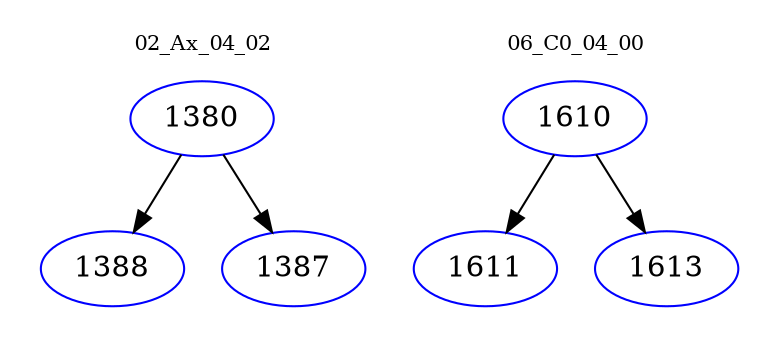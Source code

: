 digraph{
subgraph cluster_0 {
color = white
label = "02_Ax_04_02";
fontsize=10;
T0_1380 [label="1380", color="blue"]
T0_1380 -> T0_1388 [color="black"]
T0_1388 [label="1388", color="blue"]
T0_1380 -> T0_1387 [color="black"]
T0_1387 [label="1387", color="blue"]
}
subgraph cluster_1 {
color = white
label = "06_C0_04_00";
fontsize=10;
T1_1610 [label="1610", color="blue"]
T1_1610 -> T1_1611 [color="black"]
T1_1611 [label="1611", color="blue"]
T1_1610 -> T1_1613 [color="black"]
T1_1613 [label="1613", color="blue"]
}
}
